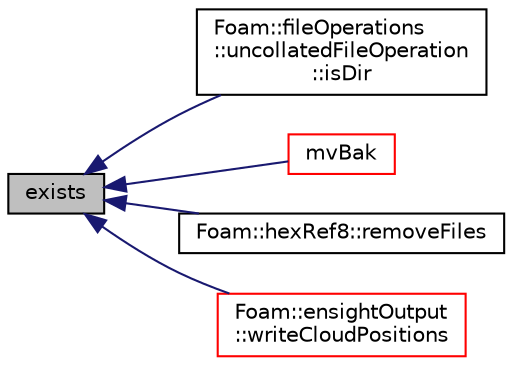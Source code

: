 digraph "exists"
{
  bgcolor="transparent";
  edge [fontname="Helvetica",fontsize="10",labelfontname="Helvetica",labelfontsize="10"];
  node [fontname="Helvetica",fontsize="10",shape=record];
  rankdir="LR";
  Node1 [label="exists",height=0.2,width=0.4,color="black", fillcolor="grey75", style="filled" fontcolor="black"];
  Node1 -> Node2 [dir="back",color="midnightblue",fontsize="10",style="solid",fontname="Helvetica"];
  Node2 [label="Foam::fileOperations\l::uncollatedFileOperation\l::isDir",height=0.2,width=0.4,color="black",URL="$classFoam_1_1fileOperations_1_1uncollatedFileOperation.html#a5a1a534082db793e469d76c18e4610e1",tooltip="Does the name exist as a DIRECTORY in the file system? "];
  Node1 -> Node3 [dir="back",color="midnightblue",fontsize="10",style="solid",fontname="Helvetica"];
  Node3 [label="mvBak",height=0.2,width=0.4,color="red",URL="$namespaceFoam.html#ab83f091d3eda81fda6554be85a5e8826",tooltip="Rename to a corresponding backup file. "];
  Node1 -> Node4 [dir="back",color="midnightblue",fontsize="10",style="solid",fontname="Helvetica"];
  Node4 [label="Foam::hexRef8::removeFiles",height=0.2,width=0.4,color="black",URL="$classFoam_1_1hexRef8.html#a257d112b33d6d4b4edb27c98f49fc1ce",tooltip="Helper: remove all relevant files from mesh instance. "];
  Node1 -> Node5 [dir="back",color="midnightblue",fontsize="10",style="solid",fontname="Helvetica"];
  Node5 [label="Foam::ensightOutput\l::writeCloudPositions",height=0.2,width=0.4,color="red",URL="$namespaceFoam_1_1ensightOutput.html#a580a0552e0660182398c60ba9900c1cf",tooltip="Write cloud positions. "];
}
